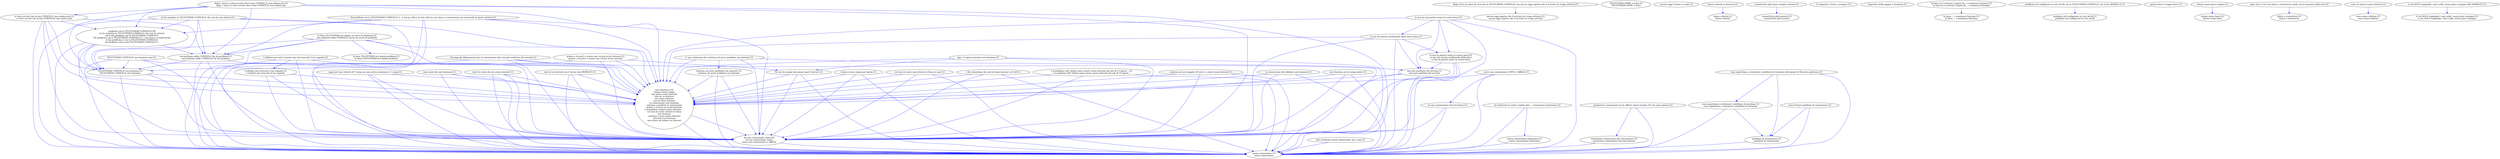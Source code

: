 digraph collapsedGraph {
"non funziona [14]\nstiamo senza campo\nnon posso usare internet\nnon mi va internet\nsto senza internet\nnon ho linea internet\nla connessione non funziona\ncontinuo a perdere la connessione\ngrazie a voi non cio avuto internet\nè scandaloso essere senza internet ...\nvoi non mi avete attivato la linea\nnon funziona\ncontinuo a stare senza Internet\ninternet non funziona\nnon riesco ad andare su internet""la linea TELEFONIAX sta dando un sacco di problemi [2]\nnon parliamo della CONSOLLE ke da un sacco di problemi""ho una connessione -lenta [2]\nho una connessione -lenta\navere una connessione e' difficile""io non ho potuto usare la vostra linea [2]\nio non sto ancora usufruendo della linea\nio non ho potuto usare la vostra linea""problemi con la TELEFONIAX CONSOLLE [6]\nmi ha mandato la TELEFONIAX CONSOLLE che non ho chiesto\navrei dei problemi con la TELEFONIAX CONSOLLE\nHo problemi con la TELEFONIAX CONSOLLE 2.. non riesco a connettermi\nil mio problema è con la TELEFONIAX CONSOLLE\nho problemi con la mia TELEFONIAX CONSOLLE 1""ancora oggi aspetto che il servizio mi venga attivato [1]\nancora oggi aspetto che il servizio mi venga attivato""Dopo circa un mese ho ricevuto la TELEFONIAX CONSOLLE ma ancora oggi aspetto che il servizio mi venga attivato [1]""Ho problemi con la TELEFONIAX CONSOLLE 2.. il mio pc rileva la rete wifi ma non riesco a connettermi pur inserendo la wpa2 corretta [1]""I cellulari non ricevono il tuo segnale [1]\nI cellulari non ricevono il tuo segnale""I cellulari per tutto il paese non ricevono più il tuo segnale [1]""Se non ho campo non posso usare internet [1]""TELEFONIAX CONSOLLE non funziona [1]\nTELEFONIAX CONSOLLE non funziona""TELEFONIAX CONSOLLE non funziona mai [1]""TELEFONIAX HOME e lenta [1]\nTELEFONIAX HOME e lenta""ancora oggi la linea va male [1]""avere una connessione UMTS e' difficile [1]""bassa velocità [1]\nbassa velocità""bassa velocità in Internet [1]""non può usufruire del servizio [1]\nnon può usufruire del servizio""chi paga gli abbonamenti per la connessione dati non può usufruire del servizio [1]""connettività adsl assente [1]\nconnettività adsl assente""connettività adsl quasi sempre assente [1]""continuo ad aver pagato 20 euro e a stare senza Internet [1]""cosa aspettiamo a sistemare i problemi di ricezione [1]\ncosa aspettiamo a sistemare i problemi di ricezione""cosa aspettiamo a sistemare i problemi di ricezione nelcomune di Noventa padovana [1]""vi siete accorti che la mia CONSOLLE non andava piu [1]\nvi siete accorti che la mia CONSOLLE non andava piu""dopo 1 mese vi siete accorti che la mia CONSOLLE non andava piu [1]\ndopo 1 mese vi siete accorti che la mia CONSOLLE non andava piu""senza connessione [1]\nsenza connessione""due settimane senza connessione 3g a casa [1]""continuo ad avere problemi con internet [1]\ncontinuo ad avere problemi con internet""e' una settimana che continuo ad avere problemi con internet [1]""grazie a voi per2 e mezzo non cio piu avuto internet [1]\ngrazie a voi per2 e mezzo non cio piu avuto internet""vostra connessione lentissima [1]\nvostra connessione lentissima""ho riattivato la vostra scheda dati.... connessione lentissima [1]""ho una connessione stra-stra-lenta [1]""il computer è lento a navigare [1]""io non ho mai potuto usare la vostra linea [1]""io non sto ancora usufruendo della nuova linea [1]""l'apertura delle pagine è stralenta [1]""la linea ... e nemmeno funziona [1]\nla linea ... e nemmeno funziona""la linea mi è arrivata 5 giorni fà... e nemmeno funziona [1]\nla linea mi è arrivata 5 giorni fà... e nemmeno funziona""la connessione dal cellulare non funziona [1]""la linea TELEFONIAX sta dando problemi [1]\nla linea TELEFONIAX sta dando problemi""mi ha mandato la TELEFONIAX CONSOLLE che non ho mai chiesto [1]""non funziona se ho campo pieno [1]""non mi va internet con il 3g sul mio MOBILEE [1]""non parliamo della CONSOLLE ke da problemi [1]\nnon parliamo della CONSOLLE ke da problemi""ogni 3 4 giorni internet non funziona [1]""pago per una velocità di 7 mega ma non arriva nemmeno a 1 mega [1]""problemi nel configurare la rete wii-fii [1]\nproblemi nel configurare la rete wii-fii""problemi nel configurare la rete wii-fii con la TELEFONIAX CONSOLLE con il mio MOBILE-E [1]""promettete connessioni che sono pietose [1]\npromettete connessioni che sono pietose""promettete connessioni con le offerte nuove tramite 3G che sono pietose [1]""questa linea è troppo lenta [1]""rimani senza linea [1]\nrimani senza linea""rimani senza linea sempre [1]""fatica a connettersi [1]\nfatica a connettersi""sono circa 3 ore che fatica a connettersi anche con il massimo della rete [1]""sono mesi che non funziona [1]""sono senza telefono [1]\nsono senza telefono""sono tre giorni senza telefono [1]""sono tre mesi che sto senza internet [1]""stiamo senza campo per giorni [1]""vi sto SOLO regalando i miei soldi, senza poter navigare [1]\nvi sto SOLO regalando i miei soldi, senza poter navigare""vi sto SOLO regalando i miei soldi, senza poter navigare dall' MOBILEE [1]""voi non mi avete mai attivato la linea in casa [1]""problemi di connessione [1]\nproblemi di connessione""zona Ferrara problemi di connessione [1]""è da stamattina che non ho linea internet sul cell [1]""è scandaloso nell' ultimo mese essere senza internet per più di 15 giorni... [1]\nè scandaloso nell' ultimo mese essere senza internet per più di 15 giorni...""problemi con la TELEFONIAX CONSOLLE [6]\nmi ha mandato la TELEFONIAX CONSOLLE che non ho chiesto\navrei dei problemi con la TELEFONIAX CONSOLLE\nHo problemi con la TELEFONIAX CONSOLLE 2.. non riesco a connettermi\nil mio problema è con la TELEFONIAX CONSOLLE\nho problemi con la mia TELEFONIAX CONSOLLE 1" -> "non funziona [14]\nstiamo senza campo\nnon posso usare internet\nnon mi va internet\nsto senza internet\nnon ho linea internet\nla connessione non funziona\ncontinuo a perdere la connessione\ngrazie a voi non cio avuto internet\nè scandaloso essere senza internet ...\nvoi non mi avete attivato la linea\nnon funziona\ncontinuo a stare senza Internet\ninternet non funziona\nnon riesco ad andare su internet" [color=blue]
"è da stamattina che non ho linea internet sul cell [1]" -> "non funziona [14]\nstiamo senza campo\nnon posso usare internet\nnon mi va internet\nsto senza internet\nnon ho linea internet\nla connessione non funziona\ncontinuo a perdere la connessione\ngrazie a voi non cio avuto internet\nè scandaloso essere senza internet ...\nvoi non mi avete attivato la linea\nnon funziona\ncontinuo a stare senza Internet\ninternet non funziona\nnon riesco ad andare su internet" [color=blue]
"mi ha mandato la TELEFONIAX CONSOLLE che non ho mai chiesto [1]" -> "non funziona [14]\nstiamo senza campo\nnon posso usare internet\nnon mi va internet\nsto senza internet\nnon ho linea internet\nla connessione non funziona\ncontinuo a perdere la connessione\ngrazie a voi non cio avuto internet\nè scandaloso essere senza internet ...\nvoi non mi avete attivato la linea\nnon funziona\ncontinuo a stare senza Internet\ninternet non funziona\nnon riesco ad andare su internet" [color=blue]
"mi ha mandato la TELEFONIAX CONSOLLE che non ho mai chiesto [1]" -> "problemi con la TELEFONIAX CONSOLLE [6]\nmi ha mandato la TELEFONIAX CONSOLLE che non ho chiesto\navrei dei problemi con la TELEFONIAX CONSOLLE\nHo problemi con la TELEFONIAX CONSOLLE 2.. non riesco a connettermi\nil mio problema è con la TELEFONIAX CONSOLLE\nho problemi con la mia TELEFONIAX CONSOLLE 1" [color=blue]
"problemi con la TELEFONIAX CONSOLLE [6]\nmi ha mandato la TELEFONIAX CONSOLLE che non ho chiesto\navrei dei problemi con la TELEFONIAX CONSOLLE\nHo problemi con la TELEFONIAX CONSOLLE 2.. non riesco a connettermi\nil mio problema è con la TELEFONIAX CONSOLLE\nho problemi con la mia TELEFONIAX CONSOLLE 1" -> "senza connessione [1]\nsenza connessione" [color=blue]
"mi ha mandato la TELEFONIAX CONSOLLE che non ho mai chiesto [1]" -> "senza connessione [1]\nsenza connessione" [color=blue]
"mi ha mandato la TELEFONIAX CONSOLLE che non ho mai chiesto [1]" -> "ho una connessione -lenta [2]\nho una connessione -lenta\navere una connessione e' difficile" [color=blue]
"Ho problemi con la TELEFONIAX CONSOLLE 2.. il mio pc rileva la rete wifi ma non riesco a connettermi pur inserendo la wpa2 corretta [1]" -> "problemi con la TELEFONIAX CONSOLLE [6]\nmi ha mandato la TELEFONIAX CONSOLLE che non ho chiesto\navrei dei problemi con la TELEFONIAX CONSOLLE\nHo problemi con la TELEFONIAX CONSOLLE 2.. non riesco a connettermi\nil mio problema è con la TELEFONIAX CONSOLLE\nho problemi con la mia TELEFONIAX CONSOLLE 1" [color=blue]
"è da stamattina che non ho linea internet sul cell [1]" -> "ho una connessione -lenta [2]\nho una connessione -lenta\navere una connessione e' difficile" [color=blue]
"ho una connessione stra-stra-lenta [1]" -> "ho una connessione -lenta [2]\nho una connessione -lenta\navere una connessione e' difficile" [color=blue]
"ho una connessione stra-stra-lenta [1]" -> "senza connessione [1]\nsenza connessione" [color=blue]
"è da stamattina che non ho linea internet sul cell [1]" -> "senza connessione [1]\nsenza connessione" [color=blue]
"sono tre mesi che sto senza internet [1]" -> "senza connessione [1]\nsenza connessione" [color=blue]
"sono tre mesi che sto senza internet [1]" -> "ho una connessione -lenta [2]\nho una connessione -lenta\navere una connessione e' difficile" [color=blue]
"problemi con la TELEFONIAX CONSOLLE [6]\nmi ha mandato la TELEFONIAX CONSOLLE che non ho chiesto\navrei dei problemi con la TELEFONIAX CONSOLLE\nHo problemi con la TELEFONIAX CONSOLLE 2.. non riesco a connettermi\nil mio problema è con la TELEFONIAX CONSOLLE\nho problemi con la mia TELEFONIAX CONSOLLE 1" -> "ho una connessione -lenta [2]\nho una connessione -lenta\navere una connessione e' difficile" [color=blue]
"sono tre mesi che sto senza internet [1]" -> "non funziona [14]\nstiamo senza campo\nnon posso usare internet\nnon mi va internet\nsto senza internet\nnon ho linea internet\nla connessione non funziona\ncontinuo a perdere la connessione\ngrazie a voi non cio avuto internet\nè scandaloso essere senza internet ...\nvoi non mi avete attivato la linea\nnon funziona\ncontinuo a stare senza Internet\ninternet non funziona\nnon riesco ad andare su internet" [color=blue]
"mi ha mandato la TELEFONIAX CONSOLLE che non ho mai chiesto [1]" -> "TELEFONIAX CONSOLLE non funziona [1]\nTELEFONIAX CONSOLLE non funziona" [color=blue]
"chi paga gli abbonamenti per la connessione dati non può usufruire del servizio [1]" -> "non funziona [14]\nstiamo senza campo\nnon posso usare internet\nnon mi va internet\nsto senza internet\nnon ho linea internet\nla connessione non funziona\ncontinuo a perdere la connessione\ngrazie a voi non cio avuto internet\nè scandaloso essere senza internet ...\nvoi non mi avete attivato la linea\nnon funziona\ncontinuo a stare senza Internet\ninternet non funziona\nnon riesco ad andare su internet" [color=blue]
"mi ha mandato la TELEFONIAX CONSOLLE che non ho mai chiesto [1]" -> "non parliamo della CONSOLLE ke da problemi [1]\nnon parliamo della CONSOLLE ke da problemi" [color=blue]
"voi non mi avete mai attivato la linea in casa [1]" -> "non funziona [14]\nstiamo senza campo\nnon posso usare internet\nnon mi va internet\nsto senza internet\nnon ho linea internet\nla connessione non funziona\ncontinuo a perdere la connessione\ngrazie a voi non cio avuto internet\nè scandaloso essere senza internet ...\nvoi non mi avete attivato la linea\nnon funziona\ncontinuo a stare senza Internet\ninternet non funziona\nnon riesco ad andare su internet" [color=blue]
"pago per una velocità di 7 mega ma non arriva nemmeno a 1 mega [1]" -> "non funziona [14]\nstiamo senza campo\nnon posso usare internet\nnon mi va internet\nsto senza internet\nnon ho linea internet\nla connessione non funziona\ncontinuo a perdere la connessione\ngrazie a voi non cio avuto internet\nè scandaloso essere senza internet ...\nvoi non mi avete attivato la linea\nnon funziona\ncontinuo a stare senza Internet\ninternet non funziona\nnon riesco ad andare su internet" [color=blue]
"dopo 1 mese vi siete accorti che la mia CONSOLLE non andava piu [1]\ndopo 1 mese vi siete accorti che la mia CONSOLLE non andava piu" -> "problemi con la TELEFONIAX CONSOLLE [6]\nmi ha mandato la TELEFONIAX CONSOLLE che non ho chiesto\navrei dei problemi con la TELEFONIAX CONSOLLE\nHo problemi con la TELEFONIAX CONSOLLE 2.. non riesco a connettermi\nil mio problema è con la TELEFONIAX CONSOLLE\nho problemi con la mia TELEFONIAX CONSOLLE 1" [color=blue]
"grazie a voi per2 e mezzo non cio piu avuto internet [1]\ngrazie a voi per2 e mezzo non cio piu avuto internet" -> "Se non ho campo non posso usare internet [1]" [color=blue]
"grazie a voi per2 e mezzo non cio piu avuto internet [1]\ngrazie a voi per2 e mezzo non cio piu avuto internet" -> "non funziona [14]\nstiamo senza campo\nnon posso usare internet\nnon mi va internet\nsto senza internet\nnon ho linea internet\nla connessione non funziona\ncontinuo a perdere la connessione\ngrazie a voi non cio avuto internet\nè scandaloso essere senza internet ...\nvoi non mi avete attivato la linea\nnon funziona\ncontinuo a stare senza Internet\ninternet non funziona\nnon riesco ad andare su internet" [color=blue]
"la connessione dal cellulare non funziona [1]" -> "ho una connessione -lenta [2]\nho una connessione -lenta\navere una connessione e' difficile" [color=blue]
"vi siete accorti che la mia CONSOLLE non andava piu [1]\nvi siete accorti che la mia CONSOLLE non andava piu" -> "problemi con la TELEFONIAX CONSOLLE [6]\nmi ha mandato la TELEFONIAX CONSOLLE che non ho chiesto\navrei dei problemi con la TELEFONIAX CONSOLLE\nHo problemi con la TELEFONIAX CONSOLLE 2.. non riesco a connettermi\nil mio problema è con la TELEFONIAX CONSOLLE\nho problemi con la mia TELEFONIAX CONSOLLE 1" [color=blue]
"dopo 1 mese vi siete accorti che la mia CONSOLLE non andava piu [1]\ndopo 1 mese vi siete accorti che la mia CONSOLLE non andava piu" -> "non funziona [14]\nstiamo senza campo\nnon posso usare internet\nnon mi va internet\nsto senza internet\nnon ho linea internet\nla connessione non funziona\ncontinuo a perdere la connessione\ngrazie a voi non cio avuto internet\nè scandaloso essere senza internet ...\nvoi non mi avete attivato la linea\nnon funziona\ncontinuo a stare senza Internet\ninternet non funziona\nnon riesco ad andare su internet" [color=blue]
"stiamo senza campo per giorni [1]" -> "ho una connessione -lenta [2]\nho una connessione -lenta\navere una connessione e' difficile" [color=blue]
"la connessione dal cellulare non funziona [1]" -> "non funziona [14]\nstiamo senza campo\nnon posso usare internet\nnon mi va internet\nsto senza internet\nnon ho linea internet\nla connessione non funziona\ncontinuo a perdere la connessione\ngrazie a voi non cio avuto internet\nè scandaloso essere senza internet ...\nvoi non mi avete attivato la linea\nnon funziona\ncontinuo a stare senza Internet\ninternet non funziona\nnon riesco ad andare su internet" [color=blue]
"stiamo senza campo per giorni [1]" -> "senza connessione [1]\nsenza connessione" [color=blue]
"stiamo senza campo per giorni [1]" -> "non funziona [14]\nstiamo senza campo\nnon posso usare internet\nnon mi va internet\nsto senza internet\nnon ho linea internet\nla connessione non funziona\ncontinuo a perdere la connessione\ngrazie a voi non cio avuto internet\nè scandaloso essere senza internet ...\nvoi non mi avete attivato la linea\nnon funziona\ncontinuo a stare senza Internet\ninternet non funziona\nnon riesco ad andare su internet" [color=blue]
"voi non mi avete mai attivato la linea in casa [1]" -> "ho una connessione -lenta [2]\nho una connessione -lenta\navere una connessione e' difficile" [color=blue]
"continuo ad aver pagato 20 euro e a stare senza Internet [1]" -> "senza connessione [1]\nsenza connessione" [color=blue]
"continuo ad aver pagato 20 euro e a stare senza Internet [1]" -> "ho una connessione -lenta [2]\nho una connessione -lenta\navere una connessione e' difficile" [color=blue]
"dopo 1 mese vi siete accorti che la mia CONSOLLE non andava piu [1]\ndopo 1 mese vi siete accorti che la mia CONSOLLE non andava piu" -> "TELEFONIAX CONSOLLE non funziona [1]\nTELEFONIAX CONSOLLE non funziona" [color=blue]
"grazie a voi per2 e mezzo non cio piu avuto internet [1]\ngrazie a voi per2 e mezzo non cio piu avuto internet" -> "ho una connessione -lenta [2]\nho una connessione -lenta\navere una connessione e' difficile" [color=blue]
"continuo ad aver pagato 20 euro e a stare senza Internet [1]" -> "non funziona [14]\nstiamo senza campo\nnon posso usare internet\nnon mi va internet\nsto senza internet\nnon ho linea internet\nla connessione non funziona\ncontinuo a perdere la connessione\ngrazie a voi non cio avuto internet\nè scandaloso essere senza internet ...\nvoi non mi avete attivato la linea\nnon funziona\ncontinuo a stare senza Internet\ninternet non funziona\nnon riesco ad andare su internet" [color=blue]
"dopo 1 mese vi siete accorti che la mia CONSOLLE non andava piu [1]\ndopo 1 mese vi siete accorti che la mia CONSOLLE non andava piu" -> "ho una connessione -lenta [2]\nho una connessione -lenta\navere una connessione e' difficile" [color=blue]
"non funziona [14]\nstiamo senza campo\nnon posso usare internet\nnon mi va internet\nsto senza internet\nnon ho linea internet\nla connessione non funziona\ncontinuo a perdere la connessione\ngrazie a voi non cio avuto internet\nè scandaloso essere senza internet ...\nvoi non mi avete attivato la linea\nnon funziona\ncontinuo a stare senza Internet\ninternet non funziona\nnon riesco ad andare su internet" -> "ho una connessione -lenta [2]\nho una connessione -lenta\navere una connessione e' difficile" [color=blue]
"la connessione dal cellulare non funziona [1]" -> "senza connessione [1]\nsenza connessione" [color=blue]
"problemi con la TELEFONIAX CONSOLLE [6]\nmi ha mandato la TELEFONIAX CONSOLLE che non ho chiesto\navrei dei problemi con la TELEFONIAX CONSOLLE\nHo problemi con la TELEFONIAX CONSOLLE 2.. non riesco a connettermi\nil mio problema è con la TELEFONIAX CONSOLLE\nho problemi con la mia TELEFONIAX CONSOLLE 1" -> "TELEFONIAX CONSOLLE non funziona [1]\nTELEFONIAX CONSOLLE non funziona" [color=blue]
"problemi con la TELEFONIAX CONSOLLE [6]\nmi ha mandato la TELEFONIAX CONSOLLE che non ho chiesto\navrei dei problemi con la TELEFONIAX CONSOLLE\nHo problemi con la TELEFONIAX CONSOLLE 2.. non riesco a connettermi\nil mio problema è con la TELEFONIAX CONSOLLE\nho problemi con la mia TELEFONIAX CONSOLLE 1" -> "non parliamo della CONSOLLE ke da problemi [1]\nnon parliamo della CONSOLLE ke da problemi" [color=blue]
"non mi va internet con il 3g sul mio MOBILEE [1]" -> "non funziona [14]\nstiamo senza campo\nnon posso usare internet\nnon mi va internet\nsto senza internet\nnon ho linea internet\nla connessione non funziona\ncontinuo a perdere la connessione\ngrazie a voi non cio avuto internet\nè scandaloso essere senza internet ...\nvoi non mi avete attivato la linea\nnon funziona\ncontinuo a stare senza Internet\ninternet non funziona\nnon riesco ad andare su internet" [color=blue]
"cosa aspettiamo a sistemare i problemi di ricezione [1]\ncosa aspettiamo a sistemare i problemi di ricezione" -> "problemi di connessione [1]\nproblemi di connessione" [color=blue]
"cosa aspettiamo a sistemare i problemi di ricezione [1]\ncosa aspettiamo a sistemare i problemi di ricezione" -> "senza connessione [1]\nsenza connessione" [color=blue]
"pago per una velocità di 7 mega ma non arriva nemmeno a 1 mega [1]" -> "ho una connessione -lenta [2]\nho una connessione -lenta\navere una connessione e' difficile" [color=blue]
"voi non mi avete mai attivato la linea in casa [1]" -> "senza connessione [1]\nsenza connessione" [color=blue]
"grazie a voi per2 e mezzo non cio piu avuto internet [1]\ngrazie a voi per2 e mezzo non cio piu avuto internet" -> "senza connessione [1]\nsenza connessione" [color=blue]
"dopo 1 mese vi siete accorti che la mia CONSOLLE non andava piu [1]\ndopo 1 mese vi siete accorti che la mia CONSOLLE non andava piu" -> "senza connessione [1]\nsenza connessione" [color=blue]
"Se non ho campo non posso usare internet [1]" -> "non funziona [14]\nstiamo senza campo\nnon posso usare internet\nnon mi va internet\nsto senza internet\nnon ho linea internet\nla connessione non funziona\ncontinuo a perdere la connessione\ngrazie a voi non cio avuto internet\nè scandaloso essere senza internet ...\nvoi non mi avete attivato la linea\nnon funziona\ncontinuo a stare senza Internet\ninternet non funziona\nnon riesco ad andare su internet" [color=blue]
"la linea TELEFONIAX sta dando un sacco di problemi [2]\nnon parliamo della CONSOLLE ke da un sacco di problemi" -> "ho una connessione -lenta [2]\nho una connessione -lenta\navere una connessione e' difficile" [color=blue]
"la linea TELEFONIAX sta dando un sacco di problemi [2]\nnon parliamo della CONSOLLE ke da un sacco di problemi" -> "TELEFONIAX CONSOLLE non funziona [1]\nTELEFONIAX CONSOLLE non funziona" [color=blue]
"la linea TELEFONIAX sta dando un sacco di problemi [2]\nnon parliamo della CONSOLLE ke da un sacco di problemi" -> "non funziona [14]\nstiamo senza campo\nnon posso usare internet\nnon mi va internet\nsto senza internet\nnon ho linea internet\nla connessione non funziona\ncontinuo a perdere la connessione\ngrazie a voi non cio avuto internet\nè scandaloso essere senza internet ...\nvoi non mi avete attivato la linea\nnon funziona\ncontinuo a stare senza Internet\ninternet non funziona\nnon riesco ad andare su internet" [color=blue]
"TELEFONIAX CONSOLLE non funziona mai [1]" -> "senza connessione [1]\nsenza connessione" [color=blue]
"TELEFONIAX CONSOLLE non funziona mai [1]" -> "ho una connessione -lenta [2]\nho una connessione -lenta\navere una connessione e' difficile" [color=blue]
"TELEFONIAX CONSOLLE non funziona mai [1]" -> "non funziona [14]\nstiamo senza campo\nnon posso usare internet\nnon mi va internet\nsto senza internet\nnon ho linea internet\nla connessione non funziona\ncontinuo a perdere la connessione\ngrazie a voi non cio avuto internet\nè scandaloso essere senza internet ...\nvoi non mi avete attivato la linea\nnon funziona\ncontinuo a stare senza Internet\ninternet non funziona\nnon riesco ad andare su internet" [color=blue]
"Se non ho campo non posso usare internet [1]" -> "ho una connessione -lenta [2]\nho una connessione -lenta\navere una connessione e' difficile" [color=blue]
"io non ho potuto usare la vostra linea [2]\nio non sto ancora usufruendo della linea\nio non ho potuto usare la vostra linea" -> "non funziona [14]\nstiamo senza campo\nnon posso usare internet\nnon mi va internet\nsto senza internet\nnon ho linea internet\nla connessione non funziona\ncontinuo a perdere la connessione\ngrazie a voi non cio avuto internet\nè scandaloso essere senza internet ...\nvoi non mi avete attivato la linea\nnon funziona\ncontinuo a stare senza Internet\ninternet non funziona\nnon riesco ad andare su internet" [color=blue]
"non parliamo della CONSOLLE ke da problemi [1]\nnon parliamo della CONSOLLE ke da problemi" -> "ho una connessione -lenta [2]\nho una connessione -lenta\navere una connessione e' difficile" [color=blue]
"non parliamo della CONSOLLE ke da problemi [1]\nnon parliamo della CONSOLLE ke da problemi" -> "senza connessione [1]\nsenza connessione" [color=blue]
"non parliamo della CONSOLLE ke da problemi [1]\nnon parliamo della CONSOLLE ke da problemi" -> "non funziona [14]\nstiamo senza campo\nnon posso usare internet\nnon mi va internet\nsto senza internet\nnon ho linea internet\nla connessione non funziona\ncontinuo a perdere la connessione\ngrazie a voi non cio avuto internet\nè scandaloso essere senza internet ...\nvoi non mi avete attivato la linea\nnon funziona\ncontinuo a stare senza Internet\ninternet non funziona\nnon riesco ad andare su internet" [color=blue]
"la linea TELEFONIAX sta dando un sacco di problemi [2]\nnon parliamo della CONSOLLE ke da un sacco di problemi" -> "la linea TELEFONIAX sta dando problemi [1]\nla linea TELEFONIAX sta dando problemi" [color=blue]
"I cellulari per tutto il paese non ricevono più il tuo segnale [1]" -> "non funziona [14]\nstiamo senza campo\nnon posso usare internet\nnon mi va internet\nsto senza internet\nnon ho linea internet\nla connessione non funziona\ncontinuo a perdere la connessione\ngrazie a voi non cio avuto internet\nè scandaloso essere senza internet ...\nvoi non mi avete attivato la linea\nnon funziona\ncontinuo a stare senza Internet\ninternet non funziona\nnon riesco ad andare su internet" [color=blue]
"pago per una velocità di 7 mega ma non arriva nemmeno a 1 mega [1]" -> "senza connessione [1]\nsenza connessione" [color=blue]
"dopo 1 mese vi siete accorti che la mia CONSOLLE non andava piu [1]\ndopo 1 mese vi siete accorti che la mia CONSOLLE non andava piu" -> "non parliamo della CONSOLLE ke da problemi [1]\nnon parliamo della CONSOLLE ke da problemi" [color=blue]
"non funziona [14]\nstiamo senza campo\nnon posso usare internet\nnon mi va internet\nsto senza internet\nnon ho linea internet\nla connessione non funziona\ncontinuo a perdere la connessione\ngrazie a voi non cio avuto internet\nè scandaloso essere senza internet ...\nvoi non mi avete attivato la linea\nnon funziona\ncontinuo a stare senza Internet\ninternet non funziona\nnon riesco ad andare su internet" -> "senza connessione [1]\nsenza connessione" [color=blue]
"è scandaloso nell' ultimo mese essere senza internet per più di 15 giorni... [1]\nè scandaloso nell' ultimo mese essere senza internet per più di 15 giorni..." -> "non funziona [14]\nstiamo senza campo\nnon posso usare internet\nnon mi va internet\nsto senza internet\nnon ho linea internet\nla connessione non funziona\ncontinuo a perdere la connessione\ngrazie a voi non cio avuto internet\nè scandaloso essere senza internet ...\nvoi non mi avete attivato la linea\nnon funziona\ncontinuo a stare senza Internet\ninternet non funziona\nnon riesco ad andare su internet" [color=blue]
"è scandaloso nell' ultimo mese essere senza internet per più di 15 giorni... [1]\nè scandaloso nell' ultimo mese essere senza internet per più di 15 giorni..." -> "ho una connessione -lenta [2]\nho una connessione -lenta\navere una connessione e' difficile" [color=blue]
"la linea TELEFONIAX sta dando un sacco di problemi [2]\nnon parliamo della CONSOLLE ke da un sacco di problemi" -> "senza connessione [1]\nsenza connessione" [color=blue]
"promettete connessioni che sono pietose [1]\npromettete connessioni che sono pietose" -> "senza connessione [1]\nsenza connessione" [color=blue]
"è scandaloso nell' ultimo mese essere senza internet per più di 15 giorni... [1]\nè scandaloso nell' ultimo mese essere senza internet per più di 15 giorni..." -> "senza connessione [1]\nsenza connessione" [color=blue]
"non parliamo della CONSOLLE ke da problemi [1]\nnon parliamo della CONSOLLE ke da problemi" -> "TELEFONIAX CONSOLLE non funziona [1]\nTELEFONIAX CONSOLLE non funziona" [color=blue]
"I cellulari per tutto il paese non ricevono più il tuo segnale [1]" -> "senza connessione [1]\nsenza connessione" [color=blue]
"I cellulari per tutto il paese non ricevono più il tuo segnale [1]" -> "ho una connessione -lenta [2]\nho una connessione -lenta\navere una connessione e' difficile" [color=blue]
"cosa aspettiamo a sistemare i problemi di ricezione nelcomune di Noventa padovana [1]" -> "senza connessione [1]\nsenza connessione" [color=blue]
"vostra connessione lentissima [1]\nvostra connessione lentissima" -> "senza connessione [1]\nsenza connessione" [color=blue]
"io non ho potuto usare la vostra linea [2]\nio non sto ancora usufruendo della linea\nio non ho potuto usare la vostra linea" -> "ho una connessione -lenta [2]\nho una connessione -lenta\navere una connessione e' difficile" [color=blue]
"cosa aspettiamo a sistemare i problemi di ricezione nelcomune di Noventa padovana [1]" -> "problemi di connessione [1]\nproblemi di connessione" [color=blue]
"promettete connessioni con le offerte nuove tramite 3G che sono pietose [1]" -> "senza connessione [1]\nsenza connessione" [color=blue]
"io non ho potuto usare la vostra linea [2]\nio non sto ancora usufruendo della linea\nio non ho potuto usare la vostra linea" -> "senza connessione [1]\nsenza connessione" [color=blue]
"non può usufruire del servizio [1]\nnon può usufruire del servizio" -> "ho una connessione -lenta [2]\nho una connessione -lenta\navere una connessione e' difficile" [color=blue]
"non può usufruire del servizio [1]\nnon può usufruire del servizio" -> "non funziona [14]\nstiamo senza campo\nnon posso usare internet\nnon mi va internet\nsto senza internet\nnon ho linea internet\nla connessione non funziona\ncontinuo a perdere la connessione\ngrazie a voi non cio avuto internet\nè scandaloso essere senza internet ...\nvoi non mi avete attivato la linea\nnon funziona\ncontinuo a stare senza Internet\ninternet non funziona\nnon riesco ad andare su internet" [color=blue]
"avere una connessione UMTS e' difficile [1]" -> "senza connessione [1]\nsenza connessione" [color=blue]
"io non sto ancora usufruendo della nuova linea [1]" -> "non funziona [14]\nstiamo senza campo\nnon posso usare internet\nnon mi va internet\nsto senza internet\nnon ho linea internet\nla connessione non funziona\ncontinuo a perdere la connessione\ngrazie a voi non cio avuto internet\nè scandaloso essere senza internet ...\nvoi non mi avete attivato la linea\nnon funziona\ncontinuo a stare senza Internet\ninternet non funziona\nnon riesco ad andare su internet" [color=blue]
"avere una connessione UMTS e' difficile [1]" -> "ho una connessione stra-stra-lenta [1]" [color=blue]
"io non sto ancora usufruendo della nuova linea [1]" -> "ho una connessione -lenta [2]\nho una connessione -lenta\navere una connessione e' difficile" [color=blue]
"io non sto ancora usufruendo della nuova linea [1]" -> "senza connessione [1]\nsenza connessione" [color=blue]
"chi paga gli abbonamenti per la connessione dati non può usufruire del servizio [1]" -> "senza connessione [1]\nsenza connessione" [color=blue]
"chi paga gli abbonamenti per la connessione dati non può usufruire del servizio [1]" -> "ho una connessione -lenta [2]\nho una connessione -lenta\navere una connessione e' difficile" [color=blue]
"non funziona se ho campo pieno [1]" -> "senza connessione [1]\nsenza connessione" [color=blue]
"non funziona se ho campo pieno [1]" -> "ho una connessione -lenta [2]\nho una connessione -lenta\navere una connessione e' difficile" [color=blue]
"non funziona se ho campo pieno [1]" -> "non funziona [14]\nstiamo senza campo\nnon posso usare internet\nnon mi va internet\nsto senza internet\nnon ho linea internet\nla connessione non funziona\ncontinuo a perdere la connessione\ngrazie a voi non cio avuto internet\nè scandaloso essere senza internet ...\nvoi non mi avete attivato la linea\nnon funziona\ncontinuo a stare senza Internet\ninternet non funziona\nnon riesco ad andare su internet" [color=blue]
"ogni 3 4 giorni internet non funziona [1]" -> "non funziona [14]\nstiamo senza campo\nnon posso usare internet\nnon mi va internet\nsto senza internet\nnon ho linea internet\nla connessione non funziona\ncontinuo a perdere la connessione\ngrazie a voi non cio avuto internet\nè scandaloso essere senza internet ...\nvoi non mi avete attivato la linea\nnon funziona\ncontinuo a stare senza Internet\ninternet non funziona\nnon riesco ad andare su internet" [color=blue]
"io non ho mai potuto usare la vostra linea [1]" -> "ho una connessione -lenta [2]\nho una connessione -lenta\navere una connessione e' difficile" [color=blue]
"io non ho mai potuto usare la vostra linea [1]" -> "non funziona [14]\nstiamo senza campo\nnon posso usare internet\nnon mi va internet\nsto senza internet\nnon ho linea internet\nla connessione non funziona\ncontinuo a perdere la connessione\ngrazie a voi non cio avuto internet\nè scandaloso essere senza internet ...\nvoi non mi avete attivato la linea\nnon funziona\ncontinuo a stare senza Internet\ninternet non funziona\nnon riesco ad andare su internet" [color=blue]
"e' una settimana che continuo ad avere problemi con internet [1]" -> "ho una connessione -lenta [2]\nho una connessione -lenta\navere una connessione e' difficile" [color=blue]
"avere una connessione UMTS e' difficile [1]" -> "ho una connessione -lenta [2]\nho una connessione -lenta\navere una connessione e' difficile" [color=blue]
"e' una settimana che continuo ad avere problemi con internet [1]" -> "non funziona [14]\nstiamo senza campo\nnon posso usare internet\nnon mi va internet\nsto senza internet\nnon ho linea internet\nla connessione non funziona\ncontinuo a perdere la connessione\ngrazie a voi non cio avuto internet\nè scandaloso essere senza internet ...\nvoi non mi avete attivato la linea\nnon funziona\ncontinuo a stare senza Internet\ninternet non funziona\nnon riesco ad andare su internet" [color=blue]
"Ho problemi con la TELEFONIAX CONSOLLE 2.. il mio pc rileva la rete wifi ma non riesco a connettermi pur inserendo la wpa2 corretta [1]" -> "non funziona [14]\nstiamo senza campo\nnon posso usare internet\nnon mi va internet\nsto senza internet\nnon ho linea internet\nla connessione non funziona\ncontinuo a perdere la connessione\ngrazie a voi non cio avuto internet\nè scandaloso essere senza internet ...\nvoi non mi avete attivato la linea\nnon funziona\ncontinuo a stare senza Internet\ninternet non funziona\nnon riesco ad andare su internet" [color=blue]
"Ho problemi con la TELEFONIAX CONSOLLE 2.. il mio pc rileva la rete wifi ma non riesco a connettermi pur inserendo la wpa2 corretta [1]" -> "ho una connessione -lenta [2]\nho una connessione -lenta\navere una connessione e' difficile" [color=blue]
"Ho problemi con la TELEFONIAX CONSOLLE 2.. il mio pc rileva la rete wifi ma non riesco a connettermi pur inserendo la wpa2 corretta [1]" -> "senza connessione [1]\nsenza connessione" [color=blue]
"sono mesi che non funziona [1]" -> "ho una connessione -lenta [2]\nho una connessione -lenta\navere una connessione e' difficile" [color=blue]
"sono mesi che non funziona [1]" -> "non funziona [14]\nstiamo senza campo\nnon posso usare internet\nnon mi va internet\nsto senza internet\nnon ho linea internet\nla connessione non funziona\ncontinuo a perdere la connessione\ngrazie a voi non cio avuto internet\nè scandaloso essere senza internet ...\nvoi non mi avete attivato la linea\nnon funziona\ncontinuo a stare senza Internet\ninternet non funziona\nnon riesco ad andare su internet" [color=blue]
"io non ho mai potuto usare la vostra linea [1]" -> "non può usufruire del servizio [1]\nnon può usufruire del servizio" [color=blue]
"io non sto ancora usufruendo della nuova linea [1]" -> "io non ho potuto usare la vostra linea [2]\nio non sto ancora usufruendo della linea\nio non ho potuto usare la vostra linea" [color=blue]
"zona Ferrara problemi di connessione [1]" -> "senza connessione [1]\nsenza connessione" [color=blue]
"ogni 3 4 giorni internet non funziona [1]" -> "senza connessione [1]\nsenza connessione" [color=blue]
"ogni 3 4 giorni internet non funziona [1]" -> "ho una connessione -lenta [2]\nho una connessione -lenta\navere una connessione e' difficile" [color=blue]
"io non ho mai potuto usare la vostra linea [1]" -> "io non ho potuto usare la vostra linea [2]\nio non sto ancora usufruendo della linea\nio non ho potuto usare la vostra linea" [color=blue]
"Se non ho campo non posso usare internet [1]" -> "senza connessione [1]\nsenza connessione" [color=blue]
"io non ho mai potuto usare la vostra linea [1]" -> "senza connessione [1]\nsenza connessione" [color=blue]
"io non sto ancora usufruendo della nuova linea [1]" -> "non può usufruire del servizio [1]\nnon può usufruire del servizio" [color=blue]
"TELEFONIAX CONSOLLE non funziona [1]\nTELEFONIAX CONSOLLE non funziona" -> "ho una connessione -lenta [2]\nho una connessione -lenta\navere una connessione e' difficile" [color=blue]
"TELEFONIAX CONSOLLE non funziona [1]\nTELEFONIAX CONSOLLE non funziona" -> "senza connessione [1]\nsenza connessione" [color=blue]
"TELEFONIAX CONSOLLE non funziona [1]\nTELEFONIAX CONSOLLE non funziona" -> "non funziona [14]\nstiamo senza campo\nnon posso usare internet\nnon mi va internet\nsto senza internet\nnon ho linea internet\nla connessione non funziona\ncontinuo a perdere la connessione\ngrazie a voi non cio avuto internet\nè scandaloso essere senza internet ...\nvoi non mi avete attivato la linea\nnon funziona\ncontinuo a stare senza Internet\ninternet non funziona\nnon riesco ad andare su internet" [color=blue]
"ogni 3 4 giorni internet non funziona [1]" -> "Se non ho campo non posso usare internet [1]" [color=blue]
"ho riattivato la vostra scheda dati.... connessione lentissima [1]" -> "senza connessione [1]\nsenza connessione" [color=blue]
"io non ho mai potuto usare la vostra linea [1]" -> "io non sto ancora usufruendo della nuova linea [1]" [color=blue]
"non può usufruire del servizio [1]\nnon può usufruire del servizio" -> "senza connessione [1]\nsenza connessione" [color=blue]
"non mi va internet con il 3g sul mio MOBILEE [1]" -> "senza connessione [1]\nsenza connessione" [color=blue]
"non mi va internet con il 3g sul mio MOBILEE [1]" -> "ho una connessione -lenta [2]\nho una connessione -lenta\navere una connessione e' difficile" [color=blue]
"problemi di connessione [1]\nproblemi di connessione" -> "senza connessione [1]\nsenza connessione" [color=blue]
"Ho problemi con la TELEFONIAX CONSOLLE 2.. il mio pc rileva la rete wifi ma non riesco a connettermi pur inserendo la wpa2 corretta [1]" -> "TELEFONIAX CONSOLLE non funziona [1]\nTELEFONIAX CONSOLLE non funziona" [color=blue]
"e' una settimana che continuo ad avere problemi con internet [1]" -> "senza connessione [1]\nsenza connessione" [color=blue]
"Ho problemi con la TELEFONIAX CONSOLLE 2.. il mio pc rileva la rete wifi ma non riesco a connettermi pur inserendo la wpa2 corretta [1]" -> "non parliamo della CONSOLLE ke da problemi [1]\nnon parliamo della CONSOLLE ke da problemi" [color=blue]
"vi siete accorti che la mia CONSOLLE non andava piu [1]\nvi siete accorti che la mia CONSOLLE non andava piu" -> "non parliamo della CONSOLLE ke da problemi [1]\nnon parliamo della CONSOLLE ke da problemi" [color=blue]
"continuo ad avere problemi con internet [1]\ncontinuo ad avere problemi con internet" -> "ho una connessione -lenta [2]\nho una connessione -lenta\navere una connessione e' difficile" [color=blue]
"continuo ad avere problemi con internet [1]\ncontinuo ad avere problemi con internet" -> "non funziona [14]\nstiamo senza campo\nnon posso usare internet\nnon mi va internet\nsto senza internet\nnon ho linea internet\nla connessione non funziona\ncontinuo a perdere la connessione\ngrazie a voi non cio avuto internet\nè scandaloso essere senza internet ...\nvoi non mi avete attivato la linea\nnon funziona\ncontinuo a stare senza Internet\ninternet non funziona\nnon riesco ad andare su internet" [color=blue]
"ho una connessione -lenta [2]\nho una connessione -lenta\navere una connessione e' difficile" -> "senza connessione [1]\nsenza connessione" [color=blue]
"I cellulari non ricevono il tuo segnale [1]\nI cellulari non ricevono il tuo segnale" -> "non funziona [14]\nstiamo senza campo\nnon posso usare internet\nnon mi va internet\nsto senza internet\nnon ho linea internet\nla connessione non funziona\ncontinuo a perdere la connessione\ngrazie a voi non cio avuto internet\nè scandaloso essere senza internet ...\nvoi non mi avete attivato la linea\nnon funziona\ncontinuo a stare senza Internet\ninternet non funziona\nnon riesco ad andare su internet" [color=blue]
"vi siete accorti che la mia CONSOLLE non andava piu [1]\nvi siete accorti che la mia CONSOLLE non andava piu" -> "TELEFONIAX CONSOLLE non funziona [1]\nTELEFONIAX CONSOLLE non funziona" [color=blue]
"vi siete accorti che la mia CONSOLLE non andava piu [1]\nvi siete accorti che la mia CONSOLLE non andava piu" -> "non funziona [14]\nstiamo senza campo\nnon posso usare internet\nnon mi va internet\nsto senza internet\nnon ho linea internet\nla connessione non funziona\ncontinuo a perdere la connessione\ngrazie a voi non cio avuto internet\nè scandaloso essere senza internet ...\nvoi non mi avete attivato la linea\nnon funziona\ncontinuo a stare senza Internet\ninternet non funziona\nnon riesco ad andare su internet" [color=blue]
"I cellulari non ricevono il tuo segnale [1]\nI cellulari non ricevono il tuo segnale" -> "ho una connessione -lenta [2]\nho una connessione -lenta\navere una connessione e' difficile" [color=blue]
"vi siete accorti che la mia CONSOLLE non andava piu [1]\nvi siete accorti che la mia CONSOLLE non andava piu" -> "ho una connessione -lenta [2]\nho una connessione -lenta\navere una connessione e' difficile" [color=blue]
"io non ho potuto usare la vostra linea [2]\nio non sto ancora usufruendo della linea\nio non ho potuto usare la vostra linea" -> "non può usufruire del servizio [1]\nnon può usufruire del servizio" [color=blue]
"I cellulari non ricevono il tuo segnale [1]\nI cellulari non ricevono il tuo segnale" -> "senza connessione [1]\nsenza connessione" [color=blue]
"vi siete accorti che la mia CONSOLLE non andava piu [1]\nvi siete accorti che la mia CONSOLLE non andava piu" -> "senza connessione [1]\nsenza connessione" [color=blue]
"continuo ad avere problemi con internet [1]\ncontinuo ad avere problemi con internet" -> "senza connessione [1]\nsenza connessione" [color=blue]
"la linea TELEFONIAX sta dando un sacco di problemi [2]\nnon parliamo della CONSOLLE ke da un sacco di problemi" -> "non parliamo della CONSOLLE ke da problemi [1]\nnon parliamo della CONSOLLE ke da problemi" [color=blue]
"sono mesi che non funziona [1]" -> "senza connessione [1]\nsenza connessione" [color=blue]
"Dopo circa un mese ho ricevuto la TELEFONIAX CONSOLLE ma ancora oggi aspetto che il servizio mi venga attivato [1]" -> "ancora oggi aspetto che il servizio mi venga attivato [1]\nancora oggi aspetto che il servizio mi venga attivato" [color=blue]
"I cellulari per tutto il paese non ricevono più il tuo segnale [1]" -> "I cellulari non ricevono il tuo segnale [1]\nI cellulari non ricevono il tuo segnale" [color=blue]
"TELEFONIAX CONSOLLE non funziona mai [1]" -> "TELEFONIAX CONSOLLE non funziona [1]\nTELEFONIAX CONSOLLE non funziona" [color=blue]
"bassa velocità in Internet [1]" -> "bassa velocità [1]\nbassa velocità" [color=blue]
"chi paga gli abbonamenti per la connessione dati non può usufruire del servizio [1]" -> "non può usufruire del servizio [1]\nnon può usufruire del servizio" [color=blue]
"connettività adsl quasi sempre assente [1]" -> "connettività adsl assente [1]\nconnettività adsl assente" [color=blue]
"cosa aspettiamo a sistemare i problemi di ricezione nelcomune di Noventa padovana [1]" -> "cosa aspettiamo a sistemare i problemi di ricezione [1]\ncosa aspettiamo a sistemare i problemi di ricezione" [color=blue]
"dopo 1 mese vi siete accorti che la mia CONSOLLE non andava piu [1]\ndopo 1 mese vi siete accorti che la mia CONSOLLE non andava piu" -> "vi siete accorti che la mia CONSOLLE non andava piu [1]\nvi siete accorti che la mia CONSOLLE non andava piu" [color=blue]
"due settimane senza connessione 3g a casa [1]" -> "senza connessione [1]\nsenza connessione" [color=blue]
"e' una settimana che continuo ad avere problemi con internet [1]" -> "continuo ad avere problemi con internet [1]\ncontinuo ad avere problemi con internet" [color=blue]
"ho riattivato la vostra scheda dati.... connessione lentissima [1]" -> "vostra connessione lentissima [1]\nvostra connessione lentissima" [color=blue]
"la linea mi è arrivata 5 giorni fà... e nemmeno funziona [1]\nla linea mi è arrivata 5 giorni fà... e nemmeno funziona" -> "la linea ... e nemmeno funziona [1]\nla linea ... e nemmeno funziona" [color=blue]
"problemi nel configurare la rete wii-fii con la TELEFONIAX CONSOLLE con il mio MOBILE-E [1]" -> "problemi nel configurare la rete wii-fii [1]\nproblemi nel configurare la rete wii-fii" [color=blue]
"promettete connessioni con le offerte nuove tramite 3G che sono pietose [1]" -> "promettete connessioni che sono pietose [1]\npromettete connessioni che sono pietose" [color=blue]
"rimani senza linea sempre [1]" -> "rimani senza linea [1]\nrimani senza linea" [color=blue]
"sono circa 3 ore che fatica a connettersi anche con il massimo della rete [1]" -> "fatica a connettersi [1]\nfatica a connettersi" [color=blue]
"sono tre giorni senza telefono [1]" -> "sono senza telefono [1]\nsono senza telefono" [color=blue]
"vi sto SOLO regalando i miei soldi, senza poter navigare dall' MOBILEE [1]" -> "vi sto SOLO regalando i miei soldi, senza poter navigare [1]\nvi sto SOLO regalando i miei soldi, senza poter navigare" [color=blue]
"zona Ferrara problemi di connessione [1]" -> "problemi di connessione [1]\nproblemi di connessione" [color=blue]
}